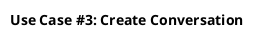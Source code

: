 @startuml uc03
title Use Case #3: Create Conversation
hide footbox

'Setup the objects involved here

'Setup persistent objects here

'--- FLOW OF CONTROL STARTS HERE ---
'--- FLOW OF CONTROL ENDS HERE   ---

@enduml

